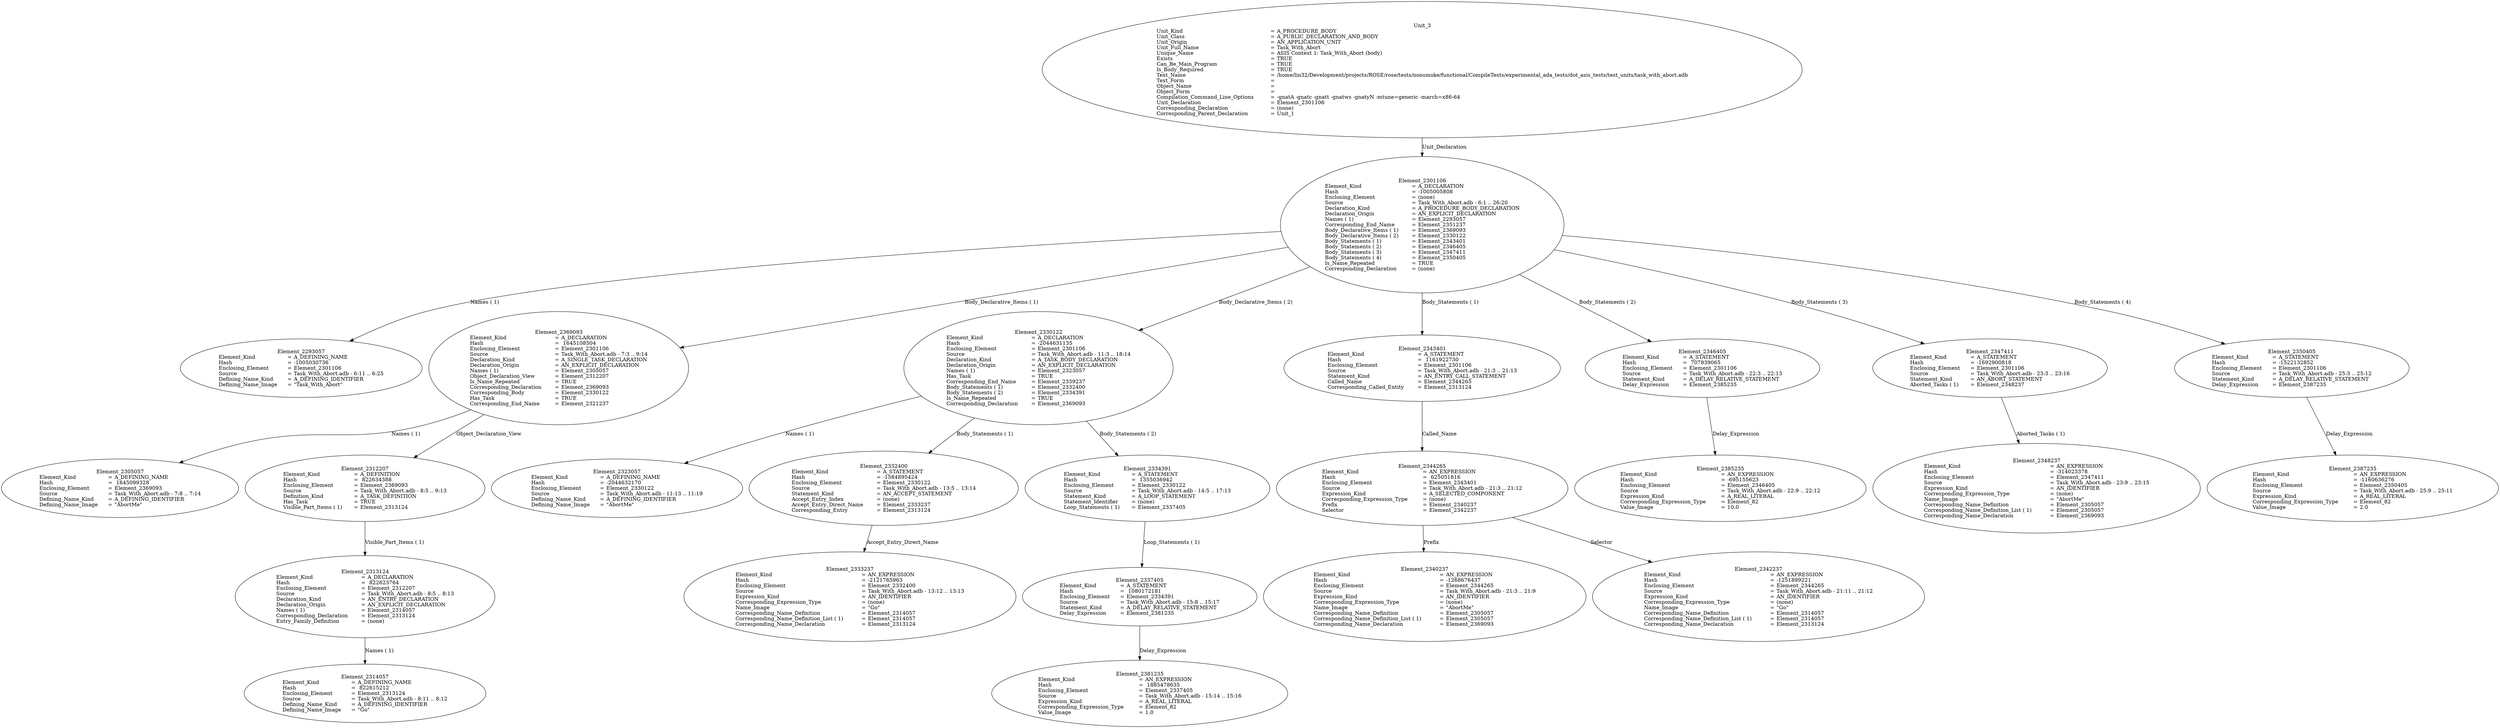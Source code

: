 digraph "task_with_abort.adt" {
  Unit_3 -> Element_2301106
      [ label=Unit_Declaration ];
  Unit_3
      [ label=<<TABLE BORDER="0" CELLBORDER="0" CELLSPACING="0" CELLPADDING="0"> 
          <TR><TD COLSPAN="3">Unit_3</TD></TR>
          <TR><TD ALIGN="LEFT">Unit_Kind   </TD><TD> = </TD><TD ALIGN="LEFT">A_PROCEDURE_BODY</TD></TR>
          <TR><TD ALIGN="LEFT">Unit_Class   </TD><TD> = </TD><TD ALIGN="LEFT">A_PUBLIC_DECLARATION_AND_BODY</TD></TR>
          <TR><TD ALIGN="LEFT">Unit_Origin   </TD><TD> = </TD><TD ALIGN="LEFT">AN_APPLICATION_UNIT</TD></TR>
          <TR><TD ALIGN="LEFT">Unit_Full_Name    </TD><TD> = </TD><TD ALIGN="LEFT">Task_With_Abort</TD></TR>
          <TR><TD ALIGN="LEFT">Unique_Name   </TD><TD> = </TD><TD ALIGN="LEFT">ASIS Context 1: Task_With_Abort (body)</TD></TR>
          <TR><TD ALIGN="LEFT">Exists  </TD><TD> = </TD><TD ALIGN="LEFT">TRUE</TD></TR>
          <TR><TD ALIGN="LEFT">Can_Be_Main_Program     </TD><TD> = </TD><TD ALIGN="LEFT">TRUE</TD></TR>
          <TR><TD ALIGN="LEFT">Is_Body_Required     </TD><TD> = </TD><TD ALIGN="LEFT">TRUE</TD></TR>
          <TR><TD ALIGN="LEFT">Text_Name   </TD><TD> = </TD><TD ALIGN="LEFT">/home/lin32/Development/projects/ROSE/rose/tests/nonsmoke/functional/CompileTests/experimental_ada_tests/dot_asis_tests/test_units/task_with_abort.adb</TD></TR>
          <TR><TD ALIGN="LEFT">Text_Form   </TD><TD> = </TD><TD ALIGN="LEFT"></TD></TR>
          <TR><TD ALIGN="LEFT">Object_Name   </TD><TD> = </TD><TD ALIGN="LEFT"></TD></TR>
          <TR><TD ALIGN="LEFT">Object_Form   </TD><TD> = </TD><TD ALIGN="LEFT"></TD></TR>
          <TR><TD ALIGN="LEFT">Compilation_Command_Line_Options         </TD><TD> = </TD><TD ALIGN="LEFT">-gnatA -gnatc -gnatt -gnatws -gnatyN -mtune=generic -march=x86-64</TD></TR>
          <TR><TD ALIGN="LEFT">Unit_Declaration     </TD><TD> = </TD><TD ALIGN="LEFT">Element_2301106</TD></TR>
          <TR><TD ALIGN="LEFT">Corresponding_Declaration       </TD><TD> = </TD><TD ALIGN="LEFT">(none)</TD></TR>
          <TR><TD ALIGN="LEFT">Corresponding_Parent_Declaration         </TD><TD> = </TD><TD ALIGN="LEFT">Unit_1</TD></TR>
          </TABLE>> ];
  Element_2301106 -> Element_2293057
      [ label="Names ( 1)" ];
  Element_2301106 -> Element_2369093
      [ label="Body_Declarative_Items ( 1)" ];
  Element_2301106 -> Element_2330122
      [ label="Body_Declarative_Items ( 2)" ];
  Element_2301106 -> Element_2343401
      [ label="Body_Statements ( 1)" ];
  Element_2301106 -> Element_2346405
      [ label="Body_Statements ( 2)" ];
  Element_2301106 -> Element_2347411
      [ label="Body_Statements ( 3)" ];
  Element_2301106 -> Element_2350405
      [ label="Body_Statements ( 4)" ];
  Element_2301106
      [ label=<<TABLE BORDER="0" CELLBORDER="0" CELLSPACING="0" CELLPADDING="0"> 
          <TR><TD COLSPAN="3">Element_2301106</TD></TR>
          <TR><TD ALIGN="LEFT">Element_Kind    </TD><TD> = </TD><TD ALIGN="LEFT">A_DECLARATION</TD></TR>
          <TR><TD ALIGN="LEFT">Hash  </TD><TD> = </TD><TD ALIGN="LEFT">-1005005808</TD></TR>
          <TR><TD ALIGN="LEFT">Enclosing_Element     </TD><TD> = </TD><TD ALIGN="LEFT">(none)</TD></TR>
          <TR><TD ALIGN="LEFT">Source  </TD><TD> = </TD><TD ALIGN="LEFT">Task_With_Abort.adb - 6:1 .. 26:20</TD></TR>
          <TR><TD ALIGN="LEFT">Declaration_Kind     </TD><TD> = </TD><TD ALIGN="LEFT">A_PROCEDURE_BODY_DECLARATION</TD></TR>
          <TR><TD ALIGN="LEFT">Declaration_Origin     </TD><TD> = </TD><TD ALIGN="LEFT">AN_EXPLICIT_DECLARATION</TD></TR>
          <TR><TD ALIGN="LEFT">Names ( 1)   </TD><TD> = </TD><TD ALIGN="LEFT">Element_2293057</TD></TR>
          <TR><TD ALIGN="LEFT">Corresponding_End_Name      </TD><TD> = </TD><TD ALIGN="LEFT">Element_2351237</TD></TR>
          <TR><TD ALIGN="LEFT">Body_Declarative_Items ( 1)       </TD><TD> = </TD><TD ALIGN="LEFT">Element_2369093</TD></TR>
          <TR><TD ALIGN="LEFT">Body_Declarative_Items ( 2)       </TD><TD> = </TD><TD ALIGN="LEFT">Element_2330122</TD></TR>
          <TR><TD ALIGN="LEFT">Body_Statements ( 1)      </TD><TD> = </TD><TD ALIGN="LEFT">Element_2343401</TD></TR>
          <TR><TD ALIGN="LEFT">Body_Statements ( 2)      </TD><TD> = </TD><TD ALIGN="LEFT">Element_2346405</TD></TR>
          <TR><TD ALIGN="LEFT">Body_Statements ( 3)      </TD><TD> = </TD><TD ALIGN="LEFT">Element_2347411</TD></TR>
          <TR><TD ALIGN="LEFT">Body_Statements ( 4)      </TD><TD> = </TD><TD ALIGN="LEFT">Element_2350405</TD></TR>
          <TR><TD ALIGN="LEFT">Is_Name_Repeated     </TD><TD> = </TD><TD ALIGN="LEFT">TRUE</TD></TR>
          <TR><TD ALIGN="LEFT">Corresponding_Declaration       </TD><TD> = </TD><TD ALIGN="LEFT">(none)</TD></TR>
          </TABLE>> ];
  Element_2293057
      [ label=<<TABLE BORDER="0" CELLBORDER="0" CELLSPACING="0" CELLPADDING="0"> 
          <TR><TD COLSPAN="3">Element_2293057</TD></TR>
          <TR><TD ALIGN="LEFT">Element_Kind    </TD><TD> = </TD><TD ALIGN="LEFT">A_DEFINING_NAME</TD></TR>
          <TR><TD ALIGN="LEFT">Hash  </TD><TD> = </TD><TD ALIGN="LEFT">-1005030736</TD></TR>
          <TR><TD ALIGN="LEFT">Enclosing_Element     </TD><TD> = </TD><TD ALIGN="LEFT">Element_2301106</TD></TR>
          <TR><TD ALIGN="LEFT">Source  </TD><TD> = </TD><TD ALIGN="LEFT">Task_With_Abort.adb - 6:11 .. 6:25</TD></TR>
          <TR><TD ALIGN="LEFT">Defining_Name_Kind     </TD><TD> = </TD><TD ALIGN="LEFT">A_DEFINING_IDENTIFIER</TD></TR>
          <TR><TD ALIGN="LEFT">Defining_Name_Image     </TD><TD> = </TD><TD ALIGN="LEFT">"Task_With_Abort"</TD></TR>
          </TABLE>> ];
  Element_2369093 -> Element_2305057
      [ label="Names ( 1)" ];
  Element_2369093 -> Element_2312207
      [ label=Object_Declaration_View ];
  Element_2369093
      [ label=<<TABLE BORDER="0" CELLBORDER="0" CELLSPACING="0" CELLPADDING="0"> 
          <TR><TD COLSPAN="3">Element_2369093</TD></TR>
          <TR><TD ALIGN="LEFT">Element_Kind    </TD><TD> = </TD><TD ALIGN="LEFT">A_DECLARATION</TD></TR>
          <TR><TD ALIGN="LEFT">Hash  </TD><TD> = </TD><TD ALIGN="LEFT"> 1645108504</TD></TR>
          <TR><TD ALIGN="LEFT">Enclosing_Element     </TD><TD> = </TD><TD ALIGN="LEFT">Element_2301106</TD></TR>
          <TR><TD ALIGN="LEFT">Source  </TD><TD> = </TD><TD ALIGN="LEFT">Task_With_Abort.adb - 7:3 .. 9:14</TD></TR>
          <TR><TD ALIGN="LEFT">Declaration_Kind     </TD><TD> = </TD><TD ALIGN="LEFT">A_SINGLE_TASK_DECLARATION</TD></TR>
          <TR><TD ALIGN="LEFT">Declaration_Origin     </TD><TD> = </TD><TD ALIGN="LEFT">AN_EXPLICIT_DECLARATION</TD></TR>
          <TR><TD ALIGN="LEFT">Names ( 1)   </TD><TD> = </TD><TD ALIGN="LEFT">Element_2305057</TD></TR>
          <TR><TD ALIGN="LEFT">Object_Declaration_View      </TD><TD> = </TD><TD ALIGN="LEFT">Element_2312207</TD></TR>
          <TR><TD ALIGN="LEFT">Is_Name_Repeated     </TD><TD> = </TD><TD ALIGN="LEFT">TRUE</TD></TR>
          <TR><TD ALIGN="LEFT">Corresponding_Declaration       </TD><TD> = </TD><TD ALIGN="LEFT">Element_2369093</TD></TR>
          <TR><TD ALIGN="LEFT">Corresponding_Body     </TD><TD> = </TD><TD ALIGN="LEFT">Element_2330122</TD></TR>
          <TR><TD ALIGN="LEFT">Has_Task   </TD><TD> = </TD><TD ALIGN="LEFT">TRUE</TD></TR>
          <TR><TD ALIGN="LEFT">Corresponding_End_Name      </TD><TD> = </TD><TD ALIGN="LEFT">Element_2321237</TD></TR>
          </TABLE>> ];
  Element_2305057
      [ label=<<TABLE BORDER="0" CELLBORDER="0" CELLSPACING="0" CELLPADDING="0"> 
          <TR><TD COLSPAN="3">Element_2305057</TD></TR>
          <TR><TD ALIGN="LEFT">Element_Kind    </TD><TD> = </TD><TD ALIGN="LEFT">A_DEFINING_NAME</TD></TR>
          <TR><TD ALIGN="LEFT">Hash  </TD><TD> = </TD><TD ALIGN="LEFT"> 1645099328</TD></TR>
          <TR><TD ALIGN="LEFT">Enclosing_Element     </TD><TD> = </TD><TD ALIGN="LEFT">Element_2369093</TD></TR>
          <TR><TD ALIGN="LEFT">Source  </TD><TD> = </TD><TD ALIGN="LEFT">Task_With_Abort.adb - 7:8 .. 7:14</TD></TR>
          <TR><TD ALIGN="LEFT">Defining_Name_Kind     </TD><TD> = </TD><TD ALIGN="LEFT">A_DEFINING_IDENTIFIER</TD></TR>
          <TR><TD ALIGN="LEFT">Defining_Name_Image     </TD><TD> = </TD><TD ALIGN="LEFT">"AbortMe"</TD></TR>
          </TABLE>> ];
  Element_2312207 -> Element_2313124
      [ label="Visible_Part_Items ( 1)" ];
  Element_2312207
      [ label=<<TABLE BORDER="0" CELLBORDER="0" CELLSPACING="0" CELLPADDING="0"> 
          <TR><TD COLSPAN="3">Element_2312207</TD></TR>
          <TR><TD ALIGN="LEFT">Element_Kind    </TD><TD> = </TD><TD ALIGN="LEFT">A_DEFINITION</TD></TR>
          <TR><TD ALIGN="LEFT">Hash  </TD><TD> = </TD><TD ALIGN="LEFT"> 822634388</TD></TR>
          <TR><TD ALIGN="LEFT">Enclosing_Element     </TD><TD> = </TD><TD ALIGN="LEFT">Element_2369093</TD></TR>
          <TR><TD ALIGN="LEFT">Source  </TD><TD> = </TD><TD ALIGN="LEFT">Task_With_Abort.adb - 8:5 .. 9:13</TD></TR>
          <TR><TD ALIGN="LEFT">Definition_Kind    </TD><TD> = </TD><TD ALIGN="LEFT">A_TASK_DEFINITION</TD></TR>
          <TR><TD ALIGN="LEFT">Has_Task   </TD><TD> = </TD><TD ALIGN="LEFT">TRUE</TD></TR>
          <TR><TD ALIGN="LEFT">Visible_Part_Items ( 1)      </TD><TD> = </TD><TD ALIGN="LEFT">Element_2313124</TD></TR>
          </TABLE>> ];
  Element_2313124 -> Element_2314057
      [ label="Names ( 1)" ];
  Element_2313124
      [ label=<<TABLE BORDER="0" CELLBORDER="0" CELLSPACING="0" CELLPADDING="0"> 
          <TR><TD COLSPAN="3">Element_2313124</TD></TR>
          <TR><TD ALIGN="LEFT">Element_Kind    </TD><TD> = </TD><TD ALIGN="LEFT">A_DECLARATION</TD></TR>
          <TR><TD ALIGN="LEFT">Hash  </TD><TD> = </TD><TD ALIGN="LEFT"> 822623764</TD></TR>
          <TR><TD ALIGN="LEFT">Enclosing_Element     </TD><TD> = </TD><TD ALIGN="LEFT">Element_2312207</TD></TR>
          <TR><TD ALIGN="LEFT">Source  </TD><TD> = </TD><TD ALIGN="LEFT">Task_With_Abort.adb - 8:5 .. 8:13</TD></TR>
          <TR><TD ALIGN="LEFT">Declaration_Kind     </TD><TD> = </TD><TD ALIGN="LEFT">AN_ENTRY_DECLARATION</TD></TR>
          <TR><TD ALIGN="LEFT">Declaration_Origin     </TD><TD> = </TD><TD ALIGN="LEFT">AN_EXPLICIT_DECLARATION</TD></TR>
          <TR><TD ALIGN="LEFT">Names ( 1)   </TD><TD> = </TD><TD ALIGN="LEFT">Element_2314057</TD></TR>
          <TR><TD ALIGN="LEFT">Corresponding_Declaration       </TD><TD> = </TD><TD ALIGN="LEFT">Element_2313124</TD></TR>
          <TR><TD ALIGN="LEFT">Entry_Family_Definition      </TD><TD> = </TD><TD ALIGN="LEFT">(none)</TD></TR>
          </TABLE>> ];
  Element_2314057
      [ label=<<TABLE BORDER="0" CELLBORDER="0" CELLSPACING="0" CELLPADDING="0"> 
          <TR><TD COLSPAN="3">Element_2314057</TD></TR>
          <TR><TD ALIGN="LEFT">Element_Kind    </TD><TD> = </TD><TD ALIGN="LEFT">A_DEFINING_NAME</TD></TR>
          <TR><TD ALIGN="LEFT">Hash  </TD><TD> = </TD><TD ALIGN="LEFT"> 822615212</TD></TR>
          <TR><TD ALIGN="LEFT">Enclosing_Element     </TD><TD> = </TD><TD ALIGN="LEFT">Element_2313124</TD></TR>
          <TR><TD ALIGN="LEFT">Source  </TD><TD> = </TD><TD ALIGN="LEFT">Task_With_Abort.adb - 8:11 .. 8:12</TD></TR>
          <TR><TD ALIGN="LEFT">Defining_Name_Kind     </TD><TD> = </TD><TD ALIGN="LEFT">A_DEFINING_IDENTIFIER</TD></TR>
          <TR><TD ALIGN="LEFT">Defining_Name_Image     </TD><TD> = </TD><TD ALIGN="LEFT">"Go"</TD></TR>
          </TABLE>> ];
  Element_2330122 -> Element_2323057
      [ label="Names ( 1)" ];
  Element_2330122 -> Element_2332400
      [ label="Body_Statements ( 1)" ];
  Element_2330122 -> Element_2334391
      [ label="Body_Statements ( 2)" ];
  Element_2330122
      [ label=<<TABLE BORDER="0" CELLBORDER="0" CELLSPACING="0" CELLPADDING="0"> 
          <TR><TD COLSPAN="3">Element_2330122</TD></TR>
          <TR><TD ALIGN="LEFT">Element_Kind    </TD><TD> = </TD><TD ALIGN="LEFT">A_DECLARATION</TD></TR>
          <TR><TD ALIGN="LEFT">Hash  </TD><TD> = </TD><TD ALIGN="LEFT">-2044631135</TD></TR>
          <TR><TD ALIGN="LEFT">Enclosing_Element     </TD><TD> = </TD><TD ALIGN="LEFT">Element_2301106</TD></TR>
          <TR><TD ALIGN="LEFT">Source  </TD><TD> = </TD><TD ALIGN="LEFT">Task_With_Abort.adb - 11:3 .. 18:14</TD></TR>
          <TR><TD ALIGN="LEFT">Declaration_Kind     </TD><TD> = </TD><TD ALIGN="LEFT">A_TASK_BODY_DECLARATION</TD></TR>
          <TR><TD ALIGN="LEFT">Declaration_Origin     </TD><TD> = </TD><TD ALIGN="LEFT">AN_EXPLICIT_DECLARATION</TD></TR>
          <TR><TD ALIGN="LEFT">Names ( 1)   </TD><TD> = </TD><TD ALIGN="LEFT">Element_2323057</TD></TR>
          <TR><TD ALIGN="LEFT">Has_Task   </TD><TD> = </TD><TD ALIGN="LEFT">TRUE</TD></TR>
          <TR><TD ALIGN="LEFT">Corresponding_End_Name      </TD><TD> = </TD><TD ALIGN="LEFT">Element_2339237</TD></TR>
          <TR><TD ALIGN="LEFT">Body_Statements ( 1)      </TD><TD> = </TD><TD ALIGN="LEFT">Element_2332400</TD></TR>
          <TR><TD ALIGN="LEFT">Body_Statements ( 2)      </TD><TD> = </TD><TD ALIGN="LEFT">Element_2334391</TD></TR>
          <TR><TD ALIGN="LEFT">Is_Name_Repeated     </TD><TD> = </TD><TD ALIGN="LEFT">TRUE</TD></TR>
          <TR><TD ALIGN="LEFT">Corresponding_Declaration       </TD><TD> = </TD><TD ALIGN="LEFT">Element_2369093</TD></TR>
          </TABLE>> ];
  Element_2323057
      [ label=<<TABLE BORDER="0" CELLBORDER="0" CELLSPACING="0" CELLPADDING="0"> 
          <TR><TD COLSPAN="3">Element_2323057</TD></TR>
          <TR><TD ALIGN="LEFT">Element_Kind    </TD><TD> = </TD><TD ALIGN="LEFT">A_DEFINING_NAME</TD></TR>
          <TR><TD ALIGN="LEFT">Hash  </TD><TD> = </TD><TD ALIGN="LEFT">-2044632170</TD></TR>
          <TR><TD ALIGN="LEFT">Enclosing_Element     </TD><TD> = </TD><TD ALIGN="LEFT">Element_2330122</TD></TR>
          <TR><TD ALIGN="LEFT">Source  </TD><TD> = </TD><TD ALIGN="LEFT">Task_With_Abort.adb - 11:13 .. 11:19</TD></TR>
          <TR><TD ALIGN="LEFT">Defining_Name_Kind     </TD><TD> = </TD><TD ALIGN="LEFT">A_DEFINING_IDENTIFIER</TD></TR>
          <TR><TD ALIGN="LEFT">Defining_Name_Image     </TD><TD> = </TD><TD ALIGN="LEFT">"AbortMe"</TD></TR>
          </TABLE>> ];
  Element_2332400 -> Element_2333237
      [ label=Accept_Entry_Direct_Name ];
  Element_2332400
      [ label=<<TABLE BORDER="0" CELLBORDER="0" CELLSPACING="0" CELLPADDING="0"> 
          <TR><TD COLSPAN="3">Element_2332400</TD></TR>
          <TR><TD ALIGN="LEFT">Element_Kind    </TD><TD> = </TD><TD ALIGN="LEFT">A_STATEMENT</TD></TR>
          <TR><TD ALIGN="LEFT">Hash  </TD><TD> = </TD><TD ALIGN="LEFT">-1584895424</TD></TR>
          <TR><TD ALIGN="LEFT">Enclosing_Element     </TD><TD> = </TD><TD ALIGN="LEFT">Element_2330122</TD></TR>
          <TR><TD ALIGN="LEFT">Source  </TD><TD> = </TD><TD ALIGN="LEFT">Task_With_Abort.adb - 13:5 .. 13:14</TD></TR>
          <TR><TD ALIGN="LEFT">Statement_Kind    </TD><TD> = </TD><TD ALIGN="LEFT">AN_ACCEPT_STATEMENT</TD></TR>
          <TR><TD ALIGN="LEFT">Accept_Entry_Index     </TD><TD> = </TD><TD ALIGN="LEFT">(none)</TD></TR>
          <TR><TD ALIGN="LEFT">Accept_Entry_Direct_Name       </TD><TD> = </TD><TD ALIGN="LEFT">Element_2333237</TD></TR>
          <TR><TD ALIGN="LEFT">Corresponding_Entry     </TD><TD> = </TD><TD ALIGN="LEFT">Element_2313124</TD></TR>
          </TABLE>> ];
  Element_2333237
      [ label=<<TABLE BORDER="0" CELLBORDER="0" CELLSPACING="0" CELLPADDING="0"> 
          <TR><TD COLSPAN="3">Element_2333237</TD></TR>
          <TR><TD ALIGN="LEFT">Element_Kind    </TD><TD> = </TD><TD ALIGN="LEFT">AN_EXPRESSION</TD></TR>
          <TR><TD ALIGN="LEFT">Hash  </TD><TD> = </TD><TD ALIGN="LEFT">-2121765963</TD></TR>
          <TR><TD ALIGN="LEFT">Enclosing_Element     </TD><TD> = </TD><TD ALIGN="LEFT">Element_2332400</TD></TR>
          <TR><TD ALIGN="LEFT">Source  </TD><TD> = </TD><TD ALIGN="LEFT">Task_With_Abort.adb - 13:12 .. 13:13</TD></TR>
          <TR><TD ALIGN="LEFT">Expression_Kind    </TD><TD> = </TD><TD ALIGN="LEFT">AN_IDENTIFIER</TD></TR>
          <TR><TD ALIGN="LEFT">Corresponding_Expression_Type        </TD><TD> = </TD><TD ALIGN="LEFT">(none)</TD></TR>
          <TR><TD ALIGN="LEFT">Name_Image   </TD><TD> = </TD><TD ALIGN="LEFT">"Go"</TD></TR>
          <TR><TD ALIGN="LEFT">Corresponding_Name_Definition        </TD><TD> = </TD><TD ALIGN="LEFT">Element_2314057</TD></TR>
          <TR><TD ALIGN="LEFT">Corresponding_Name_Definition_List ( 1)          </TD><TD> = </TD><TD ALIGN="LEFT">Element_2314057</TD></TR>
          <TR><TD ALIGN="LEFT">Corresponding_Name_Declaration        </TD><TD> = </TD><TD ALIGN="LEFT">Element_2313124</TD></TR>
          </TABLE>> ];
  Element_2334391 -> Element_2337405
      [ label="Loop_Statements ( 1)" ];
  Element_2334391
      [ label=<<TABLE BORDER="0" CELLBORDER="0" CELLSPACING="0" CELLPADDING="0"> 
          <TR><TD COLSPAN="3">Element_2334391</TD></TR>
          <TR><TD ALIGN="LEFT">Element_Kind    </TD><TD> = </TD><TD ALIGN="LEFT">A_STATEMENT</TD></TR>
          <TR><TD ALIGN="LEFT">Hash  </TD><TD> = </TD><TD ALIGN="LEFT"> 1355036942</TD></TR>
          <TR><TD ALIGN="LEFT">Enclosing_Element     </TD><TD> = </TD><TD ALIGN="LEFT">Element_2330122</TD></TR>
          <TR><TD ALIGN="LEFT">Source  </TD><TD> = </TD><TD ALIGN="LEFT">Task_With_Abort.adb - 14:5 .. 17:13</TD></TR>
          <TR><TD ALIGN="LEFT">Statement_Kind    </TD><TD> = </TD><TD ALIGN="LEFT">A_LOOP_STATEMENT</TD></TR>
          <TR><TD ALIGN="LEFT">Statement_Identifier      </TD><TD> = </TD><TD ALIGN="LEFT">(none)</TD></TR>
          <TR><TD ALIGN="LEFT">Loop_Statements ( 1)      </TD><TD> = </TD><TD ALIGN="LEFT">Element_2337405</TD></TR>
          </TABLE>> ];
  Element_2337405 -> Element_2381235
      [ label=Delay_Expression ];
  Element_2337405
      [ label=<<TABLE BORDER="0" CELLBORDER="0" CELLSPACING="0" CELLPADDING="0"> 
          <TR><TD COLSPAN="3">Element_2337405</TD></TR>
          <TR><TD ALIGN="LEFT">Element_Kind    </TD><TD> = </TD><TD ALIGN="LEFT">A_STATEMENT</TD></TR>
          <TR><TD ALIGN="LEFT">Hash  </TD><TD> = </TD><TD ALIGN="LEFT"> 1080172181</TD></TR>
          <TR><TD ALIGN="LEFT">Enclosing_Element     </TD><TD> = </TD><TD ALIGN="LEFT">Element_2334391</TD></TR>
          <TR><TD ALIGN="LEFT">Source  </TD><TD> = </TD><TD ALIGN="LEFT">Task_With_Abort.adb - 15:8 .. 15:17</TD></TR>
          <TR><TD ALIGN="LEFT">Statement_Kind    </TD><TD> = </TD><TD ALIGN="LEFT">A_DELAY_RELATIVE_STATEMENT</TD></TR>
          <TR><TD ALIGN="LEFT">Delay_Expression     </TD><TD> = </TD><TD ALIGN="LEFT">Element_2381235</TD></TR>
          </TABLE>> ];
  Element_2381235
      [ label=<<TABLE BORDER="0" CELLBORDER="0" CELLSPACING="0" CELLPADDING="0"> 
          <TR><TD COLSPAN="3">Element_2381235</TD></TR>
          <TR><TD ALIGN="LEFT">Element_Kind    </TD><TD> = </TD><TD ALIGN="LEFT">AN_EXPRESSION</TD></TR>
          <TR><TD ALIGN="LEFT">Hash  </TD><TD> = </TD><TD ALIGN="LEFT"> 1885478635</TD></TR>
          <TR><TD ALIGN="LEFT">Enclosing_Element     </TD><TD> = </TD><TD ALIGN="LEFT">Element_2337405</TD></TR>
          <TR><TD ALIGN="LEFT">Source  </TD><TD> = </TD><TD ALIGN="LEFT">Task_With_Abort.adb - 15:14 .. 15:16</TD></TR>
          <TR><TD ALIGN="LEFT">Expression_Kind    </TD><TD> = </TD><TD ALIGN="LEFT">A_REAL_LITERAL</TD></TR>
          <TR><TD ALIGN="LEFT">Corresponding_Expression_Type        </TD><TD> = </TD><TD ALIGN="LEFT">Element_82</TD></TR>
          <TR><TD ALIGN="LEFT">Value_Image   </TD><TD> = </TD><TD ALIGN="LEFT">1.0</TD></TR>
          </TABLE>> ];
  Element_2343401 -> Element_2344265
      [ label=Called_Name ];
  Element_2343401
      [ label=<<TABLE BORDER="0" CELLBORDER="0" CELLSPACING="0" CELLPADDING="0"> 
          <TR><TD COLSPAN="3">Element_2343401</TD></TR>
          <TR><TD ALIGN="LEFT">Element_Kind    </TD><TD> = </TD><TD ALIGN="LEFT">A_STATEMENT</TD></TR>
          <TR><TD ALIGN="LEFT">Hash  </TD><TD> = </TD><TD ALIGN="LEFT"> 1161922730</TD></TR>
          <TR><TD ALIGN="LEFT">Enclosing_Element     </TD><TD> = </TD><TD ALIGN="LEFT">Element_2301106</TD></TR>
          <TR><TD ALIGN="LEFT">Source  </TD><TD> = </TD><TD ALIGN="LEFT">Task_With_Abort.adb - 21:3 .. 21:13</TD></TR>
          <TR><TD ALIGN="LEFT">Statement_Kind    </TD><TD> = </TD><TD ALIGN="LEFT">AN_ENTRY_CALL_STATEMENT</TD></TR>
          <TR><TD ALIGN="LEFT">Called_Name   </TD><TD> = </TD><TD ALIGN="LEFT">Element_2344265</TD></TR>
          <TR><TD ALIGN="LEFT">Corresponding_Called_Entity       </TD><TD> = </TD><TD ALIGN="LEFT">Element_2313124</TD></TR>
          </TABLE>> ];
  Element_2344265 -> Element_2340237
      [ label=Prefix ];
  Element_2344265 -> Element_2342237
      [ label=Selector ];
  Element_2344265
      [ label=<<TABLE BORDER="0" CELLBORDER="0" CELLSPACING="0" CELLPADDING="0"> 
          <TR><TD COLSPAN="3">Element_2344265</TD></TR>
          <TR><TD ALIGN="LEFT">Element_Kind    </TD><TD> = </TD><TD ALIGN="LEFT">AN_EXPRESSION</TD></TR>
          <TR><TD ALIGN="LEFT">Hash  </TD><TD> = </TD><TD ALIGN="LEFT"> 625051816</TD></TR>
          <TR><TD ALIGN="LEFT">Enclosing_Element     </TD><TD> = </TD><TD ALIGN="LEFT">Element_2343401</TD></TR>
          <TR><TD ALIGN="LEFT">Source  </TD><TD> = </TD><TD ALIGN="LEFT">Task_With_Abort.adb - 21:3 .. 21:12</TD></TR>
          <TR><TD ALIGN="LEFT">Expression_Kind    </TD><TD> = </TD><TD ALIGN="LEFT">A_SELECTED_COMPONENT</TD></TR>
          <TR><TD ALIGN="LEFT">Corresponding_Expression_Type        </TD><TD> = </TD><TD ALIGN="LEFT">(none)</TD></TR>
          <TR><TD ALIGN="LEFT">Prefix  </TD><TD> = </TD><TD ALIGN="LEFT">Element_2340237</TD></TR>
          <TR><TD ALIGN="LEFT">Selector   </TD><TD> = </TD><TD ALIGN="LEFT">Element_2342237</TD></TR>
          </TABLE>> ];
  Element_2340237
      [ label=<<TABLE BORDER="0" CELLBORDER="0" CELLSPACING="0" CELLPADDING="0"> 
          <TR><TD COLSPAN="3">Element_2340237</TD></TR>
          <TR><TD ALIGN="LEFT">Element_Kind    </TD><TD> = </TD><TD ALIGN="LEFT">AN_EXPRESSION</TD></TR>
          <TR><TD ALIGN="LEFT">Hash  </TD><TD> = </TD><TD ALIGN="LEFT">-1268676437</TD></TR>
          <TR><TD ALIGN="LEFT">Enclosing_Element     </TD><TD> = </TD><TD ALIGN="LEFT">Element_2344265</TD></TR>
          <TR><TD ALIGN="LEFT">Source  </TD><TD> = </TD><TD ALIGN="LEFT">Task_With_Abort.adb - 21:3 .. 21:9</TD></TR>
          <TR><TD ALIGN="LEFT">Expression_Kind    </TD><TD> = </TD><TD ALIGN="LEFT">AN_IDENTIFIER</TD></TR>
          <TR><TD ALIGN="LEFT">Corresponding_Expression_Type        </TD><TD> = </TD><TD ALIGN="LEFT">(none)</TD></TR>
          <TR><TD ALIGN="LEFT">Name_Image   </TD><TD> = </TD><TD ALIGN="LEFT">"AbortMe"</TD></TR>
          <TR><TD ALIGN="LEFT">Corresponding_Name_Definition        </TD><TD> = </TD><TD ALIGN="LEFT">Element_2305057</TD></TR>
          <TR><TD ALIGN="LEFT">Corresponding_Name_Definition_List ( 1)          </TD><TD> = </TD><TD ALIGN="LEFT">Element_2305057</TD></TR>
          <TR><TD ALIGN="LEFT">Corresponding_Name_Declaration        </TD><TD> = </TD><TD ALIGN="LEFT">Element_2369093</TD></TR>
          </TABLE>> ];
  Element_2342237
      [ label=<<TABLE BORDER="0" CELLBORDER="0" CELLSPACING="0" CELLPADDING="0"> 
          <TR><TD COLSPAN="3">Element_2342237</TD></TR>
          <TR><TD ALIGN="LEFT">Element_Kind    </TD><TD> = </TD><TD ALIGN="LEFT">AN_EXPRESSION</TD></TR>
          <TR><TD ALIGN="LEFT">Hash  </TD><TD> = </TD><TD ALIGN="LEFT">-1251899221</TD></TR>
          <TR><TD ALIGN="LEFT">Enclosing_Element     </TD><TD> = </TD><TD ALIGN="LEFT">Element_2344265</TD></TR>
          <TR><TD ALIGN="LEFT">Source  </TD><TD> = </TD><TD ALIGN="LEFT">Task_With_Abort.adb - 21:11 .. 21:12</TD></TR>
          <TR><TD ALIGN="LEFT">Expression_Kind    </TD><TD> = </TD><TD ALIGN="LEFT">AN_IDENTIFIER</TD></TR>
          <TR><TD ALIGN="LEFT">Corresponding_Expression_Type        </TD><TD> = </TD><TD ALIGN="LEFT">(none)</TD></TR>
          <TR><TD ALIGN="LEFT">Name_Image   </TD><TD> = </TD><TD ALIGN="LEFT">"Go"</TD></TR>
          <TR><TD ALIGN="LEFT">Corresponding_Name_Definition        </TD><TD> = </TD><TD ALIGN="LEFT">Element_2314057</TD></TR>
          <TR><TD ALIGN="LEFT">Corresponding_Name_Definition_List ( 1)          </TD><TD> = </TD><TD ALIGN="LEFT">Element_2314057</TD></TR>
          <TR><TD ALIGN="LEFT">Corresponding_Name_Declaration        </TD><TD> = </TD><TD ALIGN="LEFT">Element_2313124</TD></TR>
          </TABLE>> ];
  Element_2346405 -> Element_2385235
      [ label=Delay_Expression ];
  Element_2346405
      [ label=<<TABLE BORDER="0" CELLBORDER="0" CELLSPACING="0" CELLPADDING="0"> 
          <TR><TD COLSPAN="3">Element_2346405</TD></TR>
          <TR><TD ALIGN="LEFT">Element_Kind    </TD><TD> = </TD><TD ALIGN="LEFT">A_STATEMENT</TD></TR>
          <TR><TD ALIGN="LEFT">Hash  </TD><TD> = </TD><TD ALIGN="LEFT"> 707839065</TD></TR>
          <TR><TD ALIGN="LEFT">Enclosing_Element     </TD><TD> = </TD><TD ALIGN="LEFT">Element_2301106</TD></TR>
          <TR><TD ALIGN="LEFT">Source  </TD><TD> = </TD><TD ALIGN="LEFT">Task_With_Abort.adb - 22:3 .. 22:13</TD></TR>
          <TR><TD ALIGN="LEFT">Statement_Kind    </TD><TD> = </TD><TD ALIGN="LEFT">A_DELAY_RELATIVE_STATEMENT</TD></TR>
          <TR><TD ALIGN="LEFT">Delay_Expression     </TD><TD> = </TD><TD ALIGN="LEFT">Element_2385235</TD></TR>
          </TABLE>> ];
  Element_2385235
      [ label=<<TABLE BORDER="0" CELLBORDER="0" CELLSPACING="0" CELLPADDING="0"> 
          <TR><TD COLSPAN="3">Element_2385235</TD></TR>
          <TR><TD ALIGN="LEFT">Element_Kind    </TD><TD> = </TD><TD ALIGN="LEFT">AN_EXPRESSION</TD></TR>
          <TR><TD ALIGN="LEFT">Hash  </TD><TD> = </TD><TD ALIGN="LEFT">-695155623</TD></TR>
          <TR><TD ALIGN="LEFT">Enclosing_Element     </TD><TD> = </TD><TD ALIGN="LEFT">Element_2346405</TD></TR>
          <TR><TD ALIGN="LEFT">Source  </TD><TD> = </TD><TD ALIGN="LEFT">Task_With_Abort.adb - 22:9 .. 22:12</TD></TR>
          <TR><TD ALIGN="LEFT">Expression_Kind    </TD><TD> = </TD><TD ALIGN="LEFT">A_REAL_LITERAL</TD></TR>
          <TR><TD ALIGN="LEFT">Corresponding_Expression_Type        </TD><TD> = </TD><TD ALIGN="LEFT">Element_82</TD></TR>
          <TR><TD ALIGN="LEFT">Value_Image   </TD><TD> = </TD><TD ALIGN="LEFT">10.0</TD></TR>
          </TABLE>> ];
  Element_2347411 -> Element_2348237
      [ label="Aborted_Tasks ( 1)" ];
  Element_2347411
      [ label=<<TABLE BORDER="0" CELLBORDER="0" CELLSPACING="0" CELLPADDING="0"> 
          <TR><TD COLSPAN="3">Element_2347411</TD></TR>
          <TR><TD ALIGN="LEFT">Element_Kind    </TD><TD> = </TD><TD ALIGN="LEFT">A_STATEMENT</TD></TR>
          <TR><TD ALIGN="LEFT">Hash  </TD><TD> = </TD><TD ALIGN="LEFT">-1692900818</TD></TR>
          <TR><TD ALIGN="LEFT">Enclosing_Element     </TD><TD> = </TD><TD ALIGN="LEFT">Element_2301106</TD></TR>
          <TR><TD ALIGN="LEFT">Source  </TD><TD> = </TD><TD ALIGN="LEFT">Task_With_Abort.adb - 23:3 .. 23:16</TD></TR>
          <TR><TD ALIGN="LEFT">Statement_Kind    </TD><TD> = </TD><TD ALIGN="LEFT">AN_ABORT_STATEMENT</TD></TR>
          <TR><TD ALIGN="LEFT">Aborted_Tasks ( 1)     </TD><TD> = </TD><TD ALIGN="LEFT">Element_2348237</TD></TR>
          </TABLE>> ];
  Element_2348237
      [ label=<<TABLE BORDER="0" CELLBORDER="0" CELLSPACING="0" CELLPADDING="0"> 
          <TR><TD COLSPAN="3">Element_2348237</TD></TR>
          <TR><TD ALIGN="LEFT">Element_Kind    </TD><TD> = </TD><TD ALIGN="LEFT">AN_EXPRESSION</TD></TR>
          <TR><TD ALIGN="LEFT">Hash  </TD><TD> = </TD><TD ALIGN="LEFT">-314023378</TD></TR>
          <TR><TD ALIGN="LEFT">Enclosing_Element     </TD><TD> = </TD><TD ALIGN="LEFT">Element_2347411</TD></TR>
          <TR><TD ALIGN="LEFT">Source  </TD><TD> = </TD><TD ALIGN="LEFT">Task_With_Abort.adb - 23:9 .. 23:15</TD></TR>
          <TR><TD ALIGN="LEFT">Expression_Kind    </TD><TD> = </TD><TD ALIGN="LEFT">AN_IDENTIFIER</TD></TR>
          <TR><TD ALIGN="LEFT">Corresponding_Expression_Type        </TD><TD> = </TD><TD ALIGN="LEFT">(none)</TD></TR>
          <TR><TD ALIGN="LEFT">Name_Image   </TD><TD> = </TD><TD ALIGN="LEFT">"AbortMe"</TD></TR>
          <TR><TD ALIGN="LEFT">Corresponding_Name_Definition        </TD><TD> = </TD><TD ALIGN="LEFT">Element_2305057</TD></TR>
          <TR><TD ALIGN="LEFT">Corresponding_Name_Definition_List ( 1)          </TD><TD> = </TD><TD ALIGN="LEFT">Element_2305057</TD></TR>
          <TR><TD ALIGN="LEFT">Corresponding_Name_Declaration        </TD><TD> = </TD><TD ALIGN="LEFT">Element_2369093</TD></TR>
          </TABLE>> ];
  Element_2350405 -> Element_2387235
      [ label=Delay_Expression ];
  Element_2350405
      [ label=<<TABLE BORDER="0" CELLBORDER="0" CELLSPACING="0" CELLPADDING="0"> 
          <TR><TD COLSPAN="3">Element_2350405</TD></TR>
          <TR><TD ALIGN="LEFT">Element_Kind    </TD><TD> = </TD><TD ALIGN="LEFT">A_STATEMENT</TD></TR>
          <TR><TD ALIGN="LEFT">Hash  </TD><TD> = </TD><TD ALIGN="LEFT">-1522132852</TD></TR>
          <TR><TD ALIGN="LEFT">Enclosing_Element     </TD><TD> = </TD><TD ALIGN="LEFT">Element_2301106</TD></TR>
          <TR><TD ALIGN="LEFT">Source  </TD><TD> = </TD><TD ALIGN="LEFT">Task_With_Abort.adb - 25:3 .. 25:12</TD></TR>
          <TR><TD ALIGN="LEFT">Statement_Kind    </TD><TD> = </TD><TD ALIGN="LEFT">A_DELAY_RELATIVE_STATEMENT</TD></TR>
          <TR><TD ALIGN="LEFT">Delay_Expression     </TD><TD> = </TD><TD ALIGN="LEFT">Element_2387235</TD></TR>
          </TABLE>> ];
  Element_2387235
      [ label=<<TABLE BORDER="0" CELLBORDER="0" CELLSPACING="0" CELLPADDING="0"> 
          <TR><TD COLSPAN="3">Element_2387235</TD></TR>
          <TR><TD ALIGN="LEFT">Element_Kind    </TD><TD> = </TD><TD ALIGN="LEFT">AN_EXPRESSION</TD></TR>
          <TR><TD ALIGN="LEFT">Hash  </TD><TD> = </TD><TD ALIGN="LEFT">-1160636276</TD></TR>
          <TR><TD ALIGN="LEFT">Enclosing_Element     </TD><TD> = </TD><TD ALIGN="LEFT">Element_2350405</TD></TR>
          <TR><TD ALIGN="LEFT">Source  </TD><TD> = </TD><TD ALIGN="LEFT">Task_With_Abort.adb - 25:9 .. 25:11</TD></TR>
          <TR><TD ALIGN="LEFT">Expression_Kind    </TD><TD> = </TD><TD ALIGN="LEFT">A_REAL_LITERAL</TD></TR>
          <TR><TD ALIGN="LEFT">Corresponding_Expression_Type        </TD><TD> = </TD><TD ALIGN="LEFT">Element_82</TD></TR>
          <TR><TD ALIGN="LEFT">Value_Image   </TD><TD> = </TD><TD ALIGN="LEFT">2.0</TD></TR>
          </TABLE>> ]
}
